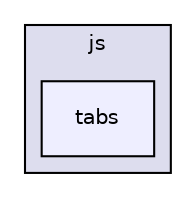 digraph "libs/angular/angular-material-fileinput-master/bower_components/angular-material/modules/js/tabs" {
  compound=true
  node [ fontsize="10", fontname="Helvetica"];
  edge [ labelfontsize="10", labelfontname="Helvetica"];
  subgraph clusterdir_d897d99c4631079a19f1e8c9bbae1589 {
    graph [ bgcolor="#ddddee", pencolor="black", label="js" fontname="Helvetica", fontsize="10", URL="dir_d897d99c4631079a19f1e8c9bbae1589.html"]
  dir_d825d97324d75864dcd6daa8dac85e69 [shape=box, label="tabs", style="filled", fillcolor="#eeeeff", pencolor="black", URL="dir_d825d97324d75864dcd6daa8dac85e69.html"];
  }
}
